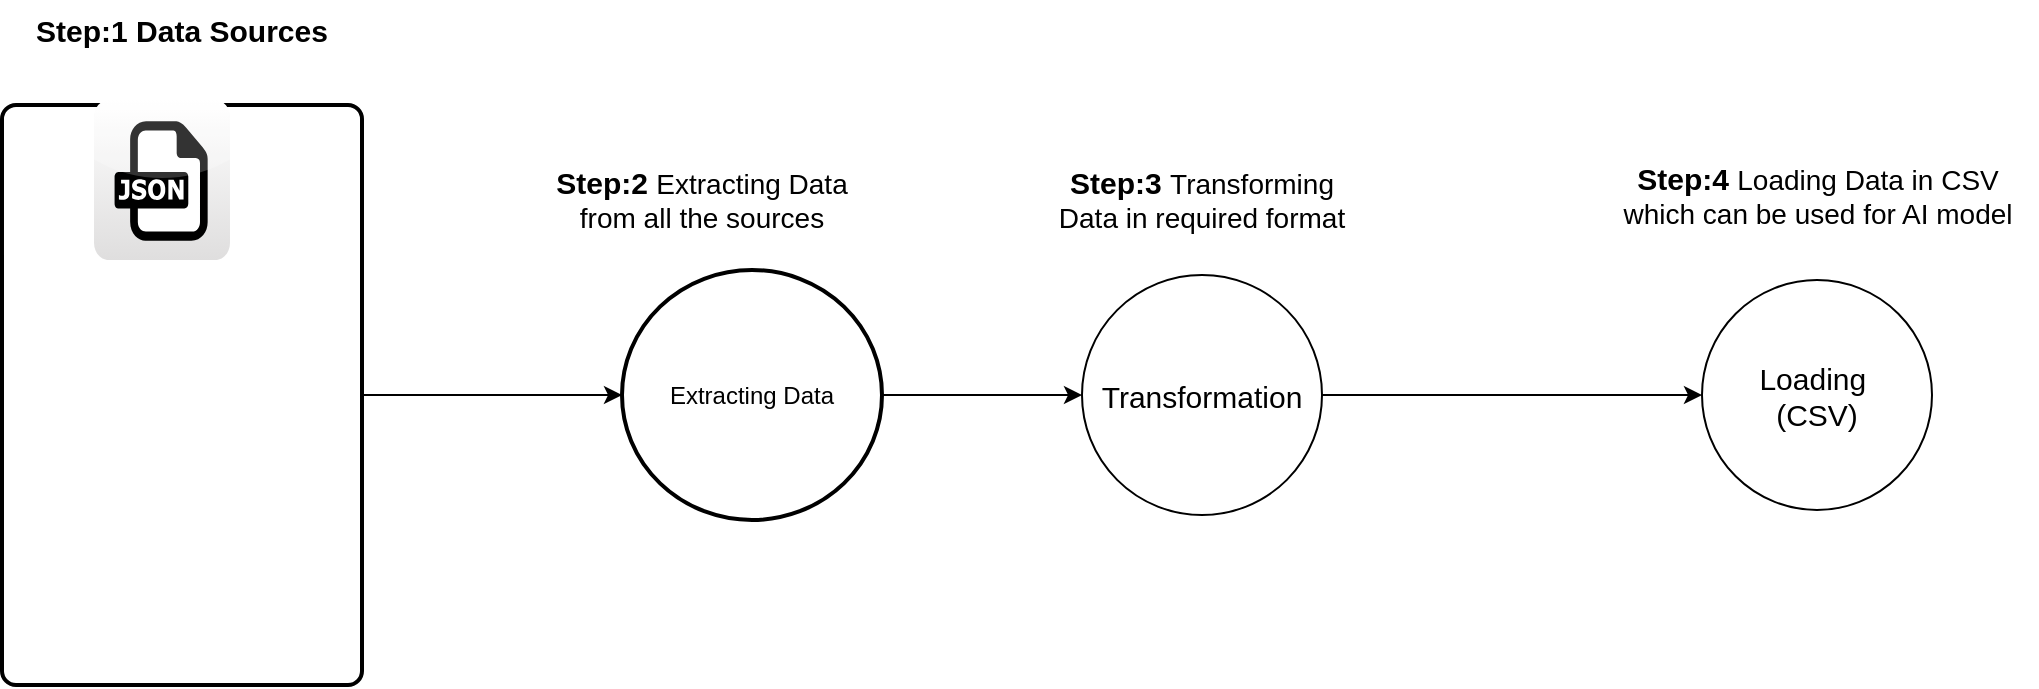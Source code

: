 <mxfile version="20.2.3" type="device"><diagram id="aYxmmgAv-TxFGixB92AF" name="Page-1"><mxGraphModel dx="946" dy="518" grid="1" gridSize="10" guides="1" tooltips="1" connect="1" arrows="1" fold="1" page="1" pageScale="1" pageWidth="827" pageHeight="1169" math="0" shadow="0"><root><mxCell id="0"/><mxCell id="1" parent="0"/><mxCell id="9UQxLSP0d_dhZgdVz7iL-13" style="edgeStyle=orthogonalEdgeStyle;rounded=0;orthogonalLoop=1;jettySize=auto;html=1;exitX=1;exitY=0.5;exitDx=0;exitDy=0;exitPerimeter=0;fontSize=15;" edge="1" parent="1" source="9UQxLSP0d_dhZgdVz7iL-1" target="9UQxLSP0d_dhZgdVz7iL-12"><mxGeometry relative="1" as="geometry"/></mxCell><mxCell id="9UQxLSP0d_dhZgdVz7iL-1" value="Extracting Data" style="strokeWidth=2;html=1;shape=mxgraph.flowchart.start_2;whiteSpace=wrap;" vertex="1" parent="1"><mxGeometry x="350" y="205" width="130" height="125" as="geometry"/></mxCell><mxCell id="9UQxLSP0d_dhZgdVz7iL-5" style="edgeStyle=orthogonalEdgeStyle;rounded=0;orthogonalLoop=1;jettySize=auto;html=1;exitX=1;exitY=0.5;exitDx=0;exitDy=0;entryX=0;entryY=0.5;entryDx=0;entryDy=0;entryPerimeter=0;" edge="1" parent="1" source="9UQxLSP0d_dhZgdVz7iL-2" target="9UQxLSP0d_dhZgdVz7iL-1"><mxGeometry relative="1" as="geometry"/></mxCell><mxCell id="9UQxLSP0d_dhZgdVz7iL-2" value="" style="rounded=1;whiteSpace=wrap;html=1;absoluteArcSize=1;arcSize=14;strokeWidth=2;" vertex="1" parent="1"><mxGeometry x="40" y="122.5" width="180" height="290" as="geometry"/></mxCell><mxCell id="9UQxLSP0d_dhZgdVz7iL-8" value="" style="dashed=0;outlineConnect=0;html=1;align=center;labelPosition=center;verticalLabelPosition=bottom;verticalAlign=top;shape=mxgraph.webicons.json;gradientColor=#DFDEDE" vertex="1" parent="1"><mxGeometry x="86" y="120" width="68" height="80" as="geometry"/></mxCell><mxCell id="9UQxLSP0d_dhZgdVz7iL-9" value="" style="shape=image;html=1;verticalAlign=top;verticalLabelPosition=bottom;labelBackgroundColor=#ffffff;imageAspect=0;aspect=fixed;image=https://cdn1.iconfinder.com/data/icons/bootstrap-vol-3/16/filetype-xml-128.png" vertex="1" parent="1"><mxGeometry x="92" y="240" width="60" height="60" as="geometry"/></mxCell><mxCell id="9UQxLSP0d_dhZgdVz7iL-10" value="" style="shape=image;html=1;verticalAlign=top;verticalLabelPosition=bottom;labelBackgroundColor=#ffffff;imageAspect=0;aspect=fixed;image=https://cdn1.iconfinder.com/data/icons/bootstrap-vol-3/16/filetype-csv-128.png" vertex="1" parent="1"><mxGeometry x="92" y="330" width="60" height="60" as="geometry"/></mxCell><mxCell id="9UQxLSP0d_dhZgdVz7iL-11" value="&lt;b&gt;&lt;font style=&quot;font-size: 15px;&quot;&gt;Step:1 Data Sources&lt;/font&gt;&lt;/b&gt;" style="text;html=1;strokeColor=none;fillColor=default;align=center;verticalAlign=middle;whiteSpace=wrap;rounded=0;gradientColor=none;" vertex="1" parent="1"><mxGeometry x="55" y="70" width="150" height="30" as="geometry"/></mxCell><mxCell id="9UQxLSP0d_dhZgdVz7iL-15" style="edgeStyle=orthogonalEdgeStyle;rounded=0;orthogonalLoop=1;jettySize=auto;html=1;exitX=1;exitY=0.5;exitDx=0;exitDy=0;entryX=0;entryY=0.5;entryDx=0;entryDy=0;fontSize=15;" edge="1" parent="1" source="9UQxLSP0d_dhZgdVz7iL-12" target="9UQxLSP0d_dhZgdVz7iL-14"><mxGeometry relative="1" as="geometry"/></mxCell><mxCell id="9UQxLSP0d_dhZgdVz7iL-12" value="Transformation" style="ellipse;whiteSpace=wrap;html=1;aspect=fixed;fontSize=15;fillColor=default;gradientColor=none;" vertex="1" parent="1"><mxGeometry x="580" y="207.5" width="120" height="120" as="geometry"/></mxCell><mxCell id="9UQxLSP0d_dhZgdVz7iL-14" value="Loading&amp;nbsp;&lt;br&gt;(CSV)" style="ellipse;whiteSpace=wrap;html=1;aspect=fixed;fontSize=15;fillColor=default;gradientColor=none;" vertex="1" parent="1"><mxGeometry x="890" y="210" width="115" height="115" as="geometry"/></mxCell><mxCell id="9UQxLSP0d_dhZgdVz7iL-17" value="&lt;font style=&quot;&quot;&gt;&lt;b style=&quot;font-size: 15px;&quot;&gt;Step:2 &lt;/b&gt;&lt;font style=&quot;font-size: 14px;&quot;&gt;Extracting Data from all the sources&lt;/font&gt;&lt;/font&gt;" style="text;html=1;strokeColor=none;fillColor=default;align=center;verticalAlign=middle;whiteSpace=wrap;rounded=0;gradientColor=none;" vertex="1" parent="1"><mxGeometry x="310" y="155" width="160" height="30" as="geometry"/></mxCell><mxCell id="9UQxLSP0d_dhZgdVz7iL-18" value="&lt;font style=&quot;&quot;&gt;&lt;b style=&quot;font-size: 15px;&quot;&gt;Step:4 &lt;/b&gt;&lt;font style=&quot;font-size: 14px;&quot;&gt;Loading Data in CSV which can be used for AI model&lt;/font&gt;&lt;/font&gt;" style="text;html=1;strokeColor=none;fillColor=default;align=center;verticalAlign=middle;whiteSpace=wrap;rounded=0;gradientColor=none;" vertex="1" parent="1"><mxGeometry x="837.5" y="155" width="220" height="25" as="geometry"/></mxCell><mxCell id="9UQxLSP0d_dhZgdVz7iL-19" value="&lt;font style=&quot;&quot;&gt;&lt;b style=&quot;font-size: 15px;&quot;&gt;Step:3 &lt;/b&gt;&lt;font style=&quot;font-size: 14px;&quot;&gt;Transforming Data in required format&lt;/font&gt;&lt;/font&gt;" style="text;html=1;strokeColor=none;fillColor=default;align=center;verticalAlign=middle;whiteSpace=wrap;rounded=0;gradientColor=none;" vertex="1" parent="1"><mxGeometry x="565" y="155" width="150" height="30" as="geometry"/></mxCell></root></mxGraphModel></diagram></mxfile>